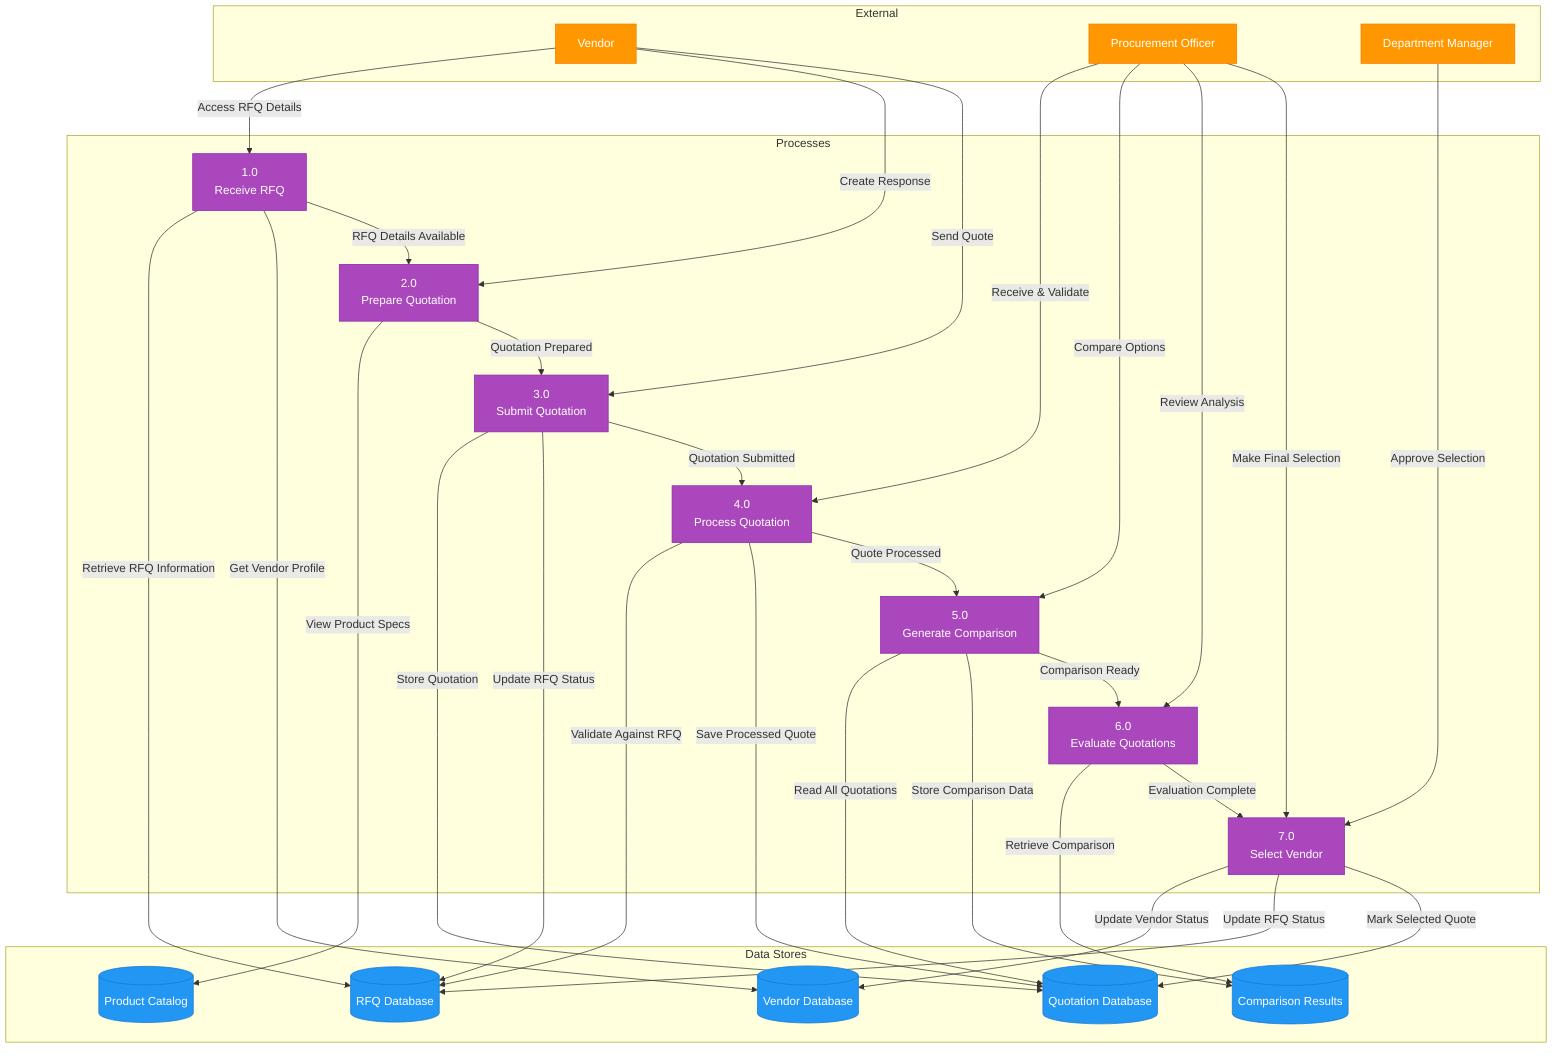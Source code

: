 flowchart TD
    subgraph External
        VD[Vendor]
        PO[Procurement Officer]
        DM[Department Manager]
    end

    subgraph "Data Stores"
        DS1[(RFQ Database)]
        DS2[(Vendor Database)]
        DS3[(Product Catalog)]
        DS4[(Quotation Database)]
        DS5[(Comparison Results)]
    end

    subgraph "Processes"
        P1[1.0\nReceive RFQ]
        P2[2.0\nPrepare Quotation]
        P3[3.0\nSubmit Quotation]
        P4[4.0\nProcess Quotation]
        P5[5.0\nGenerate Comparison]
        P6[6.0\nEvaluate Quotations]
        P7[7.0\nSelect Vendor]
    end

    %% External Entity to Process flows
    VD -->|Access RFQ Details| P1
    VD -->|Create Response| P2
    VD -->|Send Quote| P3
    PO -->|Receive & Validate| P4
    PO -->|Compare Options| P5
    PO -->|Review Analysis| P6
    DM -->|Approve Selection| P7
    PO -->|Make Final Selection| P7

    %% Process to Data Store flows
    P1 -->|Retrieve RFQ Information| DS1
    P1 -->|Get Vendor Profile| DS2
    P2 -->|View Product Specs| DS3
    P3 -->|Store Quotation| DS4
    P3 -->|Update RFQ Status| DS1
    P4 -->|Validate Against RFQ| DS1
    P4 -->|Save Processed Quote| DS4
    P5 -->|Read All Quotations| DS4
    P5 -->|Store Comparison Data| DS5
    P6 -->|Retrieve Comparison| DS5
    P7 -->|Update Vendor Status| DS2
    P7 -->|Update RFQ Status| DS1
    P7 -->|Mark Selected Quote| DS4

    %% Process to Process flows
    P1 -->|RFQ Details Available| P2
    P2 -->|Quotation Prepared| P3
    P3 -->|Quotation Submitted| P4
    P4 -->|Quote Processed| P5
    P5 -->|Comparison Ready| P6
    P6 -->|Evaluation Complete| P7

    %% Data Flow Labels
    classDef process fill:#AB47BC,stroke:#8E24AA,color:white
    classDef datastore fill:#2196F3,stroke:#1976D2,color:white
    classDef external fill:#FF9800,stroke:#F57C00,color:white

    class P1,P2,P3,P4,P5,P6,P7 process
    class DS1,DS2,DS3,DS4,DS5 datastore
    class VD,PO,DM external